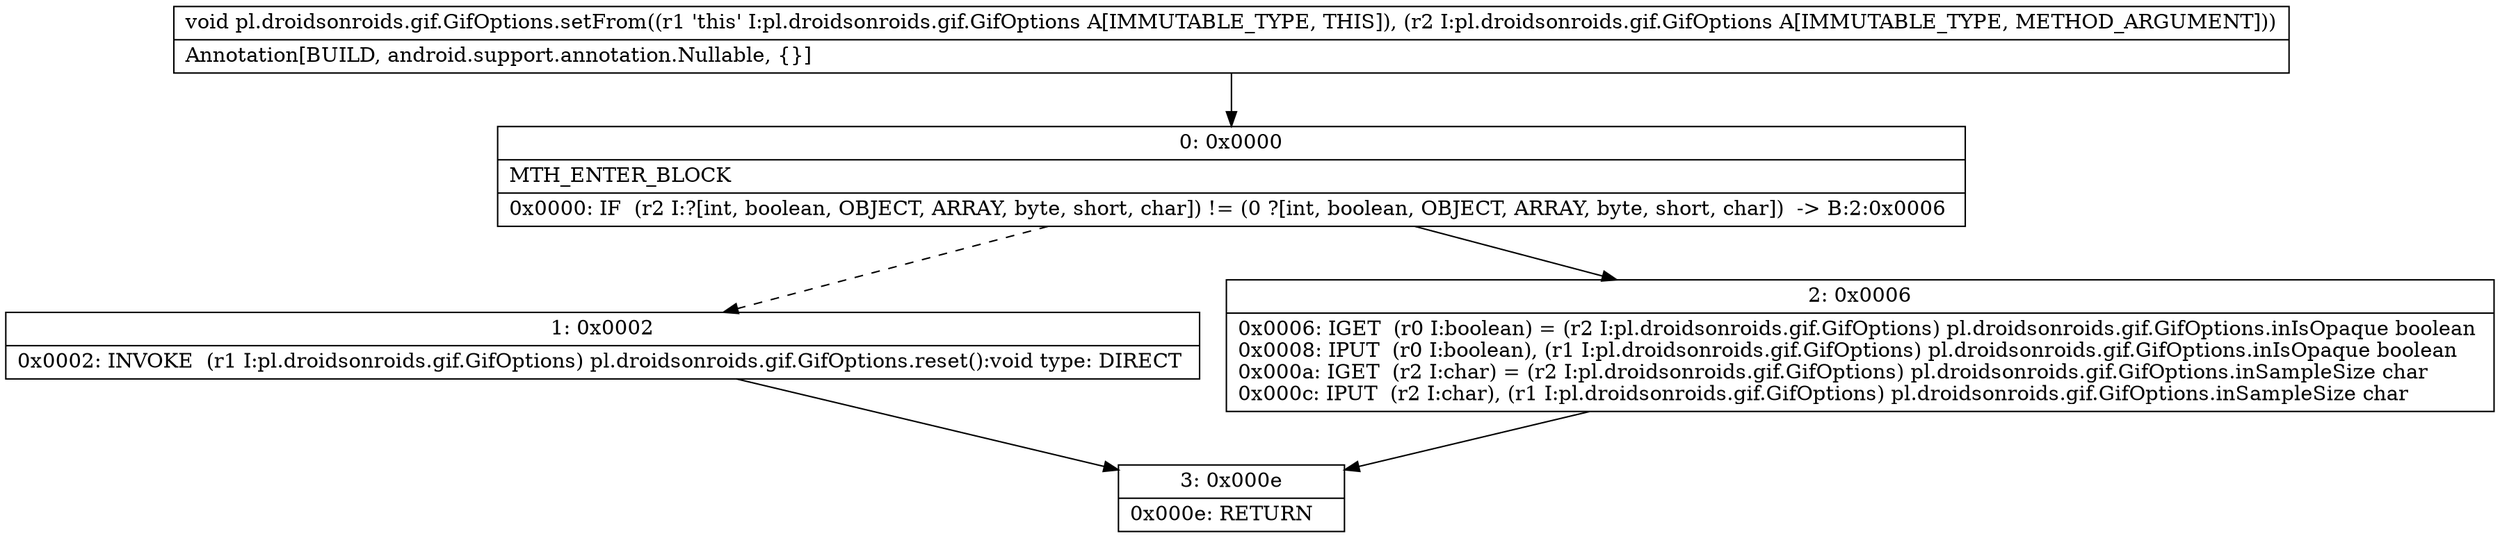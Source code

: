 digraph "CFG forpl.droidsonroids.gif.GifOptions.setFrom(Lpl\/droidsonroids\/gif\/GifOptions;)V" {
Node_0 [shape=record,label="{0\:\ 0x0000|MTH_ENTER_BLOCK\l|0x0000: IF  (r2 I:?[int, boolean, OBJECT, ARRAY, byte, short, char]) != (0 ?[int, boolean, OBJECT, ARRAY, byte, short, char])  \-\> B:2:0x0006 \l}"];
Node_1 [shape=record,label="{1\:\ 0x0002|0x0002: INVOKE  (r1 I:pl.droidsonroids.gif.GifOptions) pl.droidsonroids.gif.GifOptions.reset():void type: DIRECT \l}"];
Node_2 [shape=record,label="{2\:\ 0x0006|0x0006: IGET  (r0 I:boolean) = (r2 I:pl.droidsonroids.gif.GifOptions) pl.droidsonroids.gif.GifOptions.inIsOpaque boolean \l0x0008: IPUT  (r0 I:boolean), (r1 I:pl.droidsonroids.gif.GifOptions) pl.droidsonroids.gif.GifOptions.inIsOpaque boolean \l0x000a: IGET  (r2 I:char) = (r2 I:pl.droidsonroids.gif.GifOptions) pl.droidsonroids.gif.GifOptions.inSampleSize char \l0x000c: IPUT  (r2 I:char), (r1 I:pl.droidsonroids.gif.GifOptions) pl.droidsonroids.gif.GifOptions.inSampleSize char \l}"];
Node_3 [shape=record,label="{3\:\ 0x000e|0x000e: RETURN   \l}"];
MethodNode[shape=record,label="{void pl.droidsonroids.gif.GifOptions.setFrom((r1 'this' I:pl.droidsonroids.gif.GifOptions A[IMMUTABLE_TYPE, THIS]), (r2 I:pl.droidsonroids.gif.GifOptions A[IMMUTABLE_TYPE, METHOD_ARGUMENT]))  | Annotation[BUILD, android.support.annotation.Nullable, \{\}]\l}"];
MethodNode -> Node_0;
Node_0 -> Node_1[style=dashed];
Node_0 -> Node_2;
Node_1 -> Node_3;
Node_2 -> Node_3;
}

